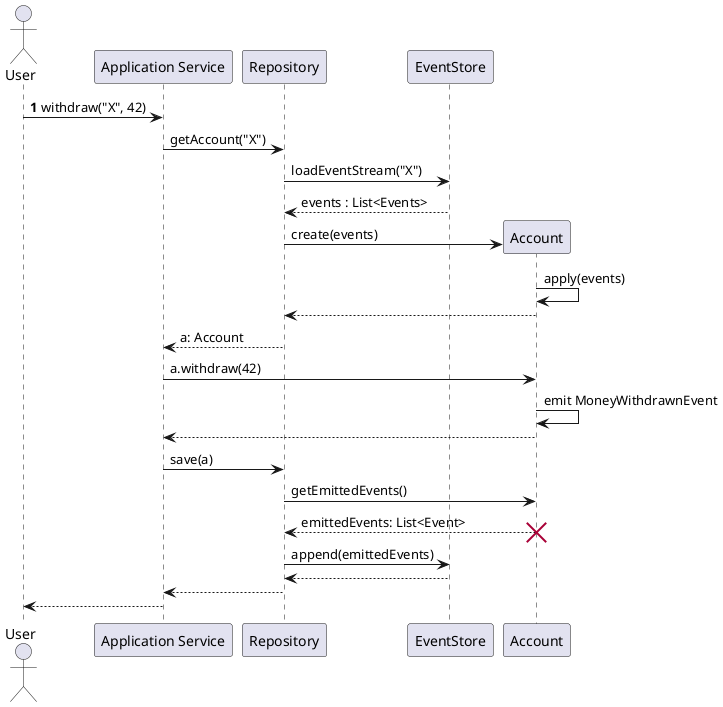 @startuml

actor "User" as U
participant "Application Service" as AS
participant "Repository" as R
participant "EventStore" as ES
U -> AS: **1** withdraw("X", 42)
AS -> R: getAccount("X")
R -> ES: loadEventStream("X")
R <-- ES: events : List<Events>
create "Account" as A
R ->  A: create(events)
A -> A: apply(events)
R <-- A
AS <-- R: a: Account
AS -> A: a.withdraw(42)
A -> A: emit MoneyWithdrawnEvent
AS <-- A
AS -> R: save(a)
R -> A: getEmittedEvents()
R <-- A: emittedEvents: List<Event>
destroy A
R -> ES: append(emittedEvents)
R <-- ES
AS <-- R
U <-- AS

@enduml